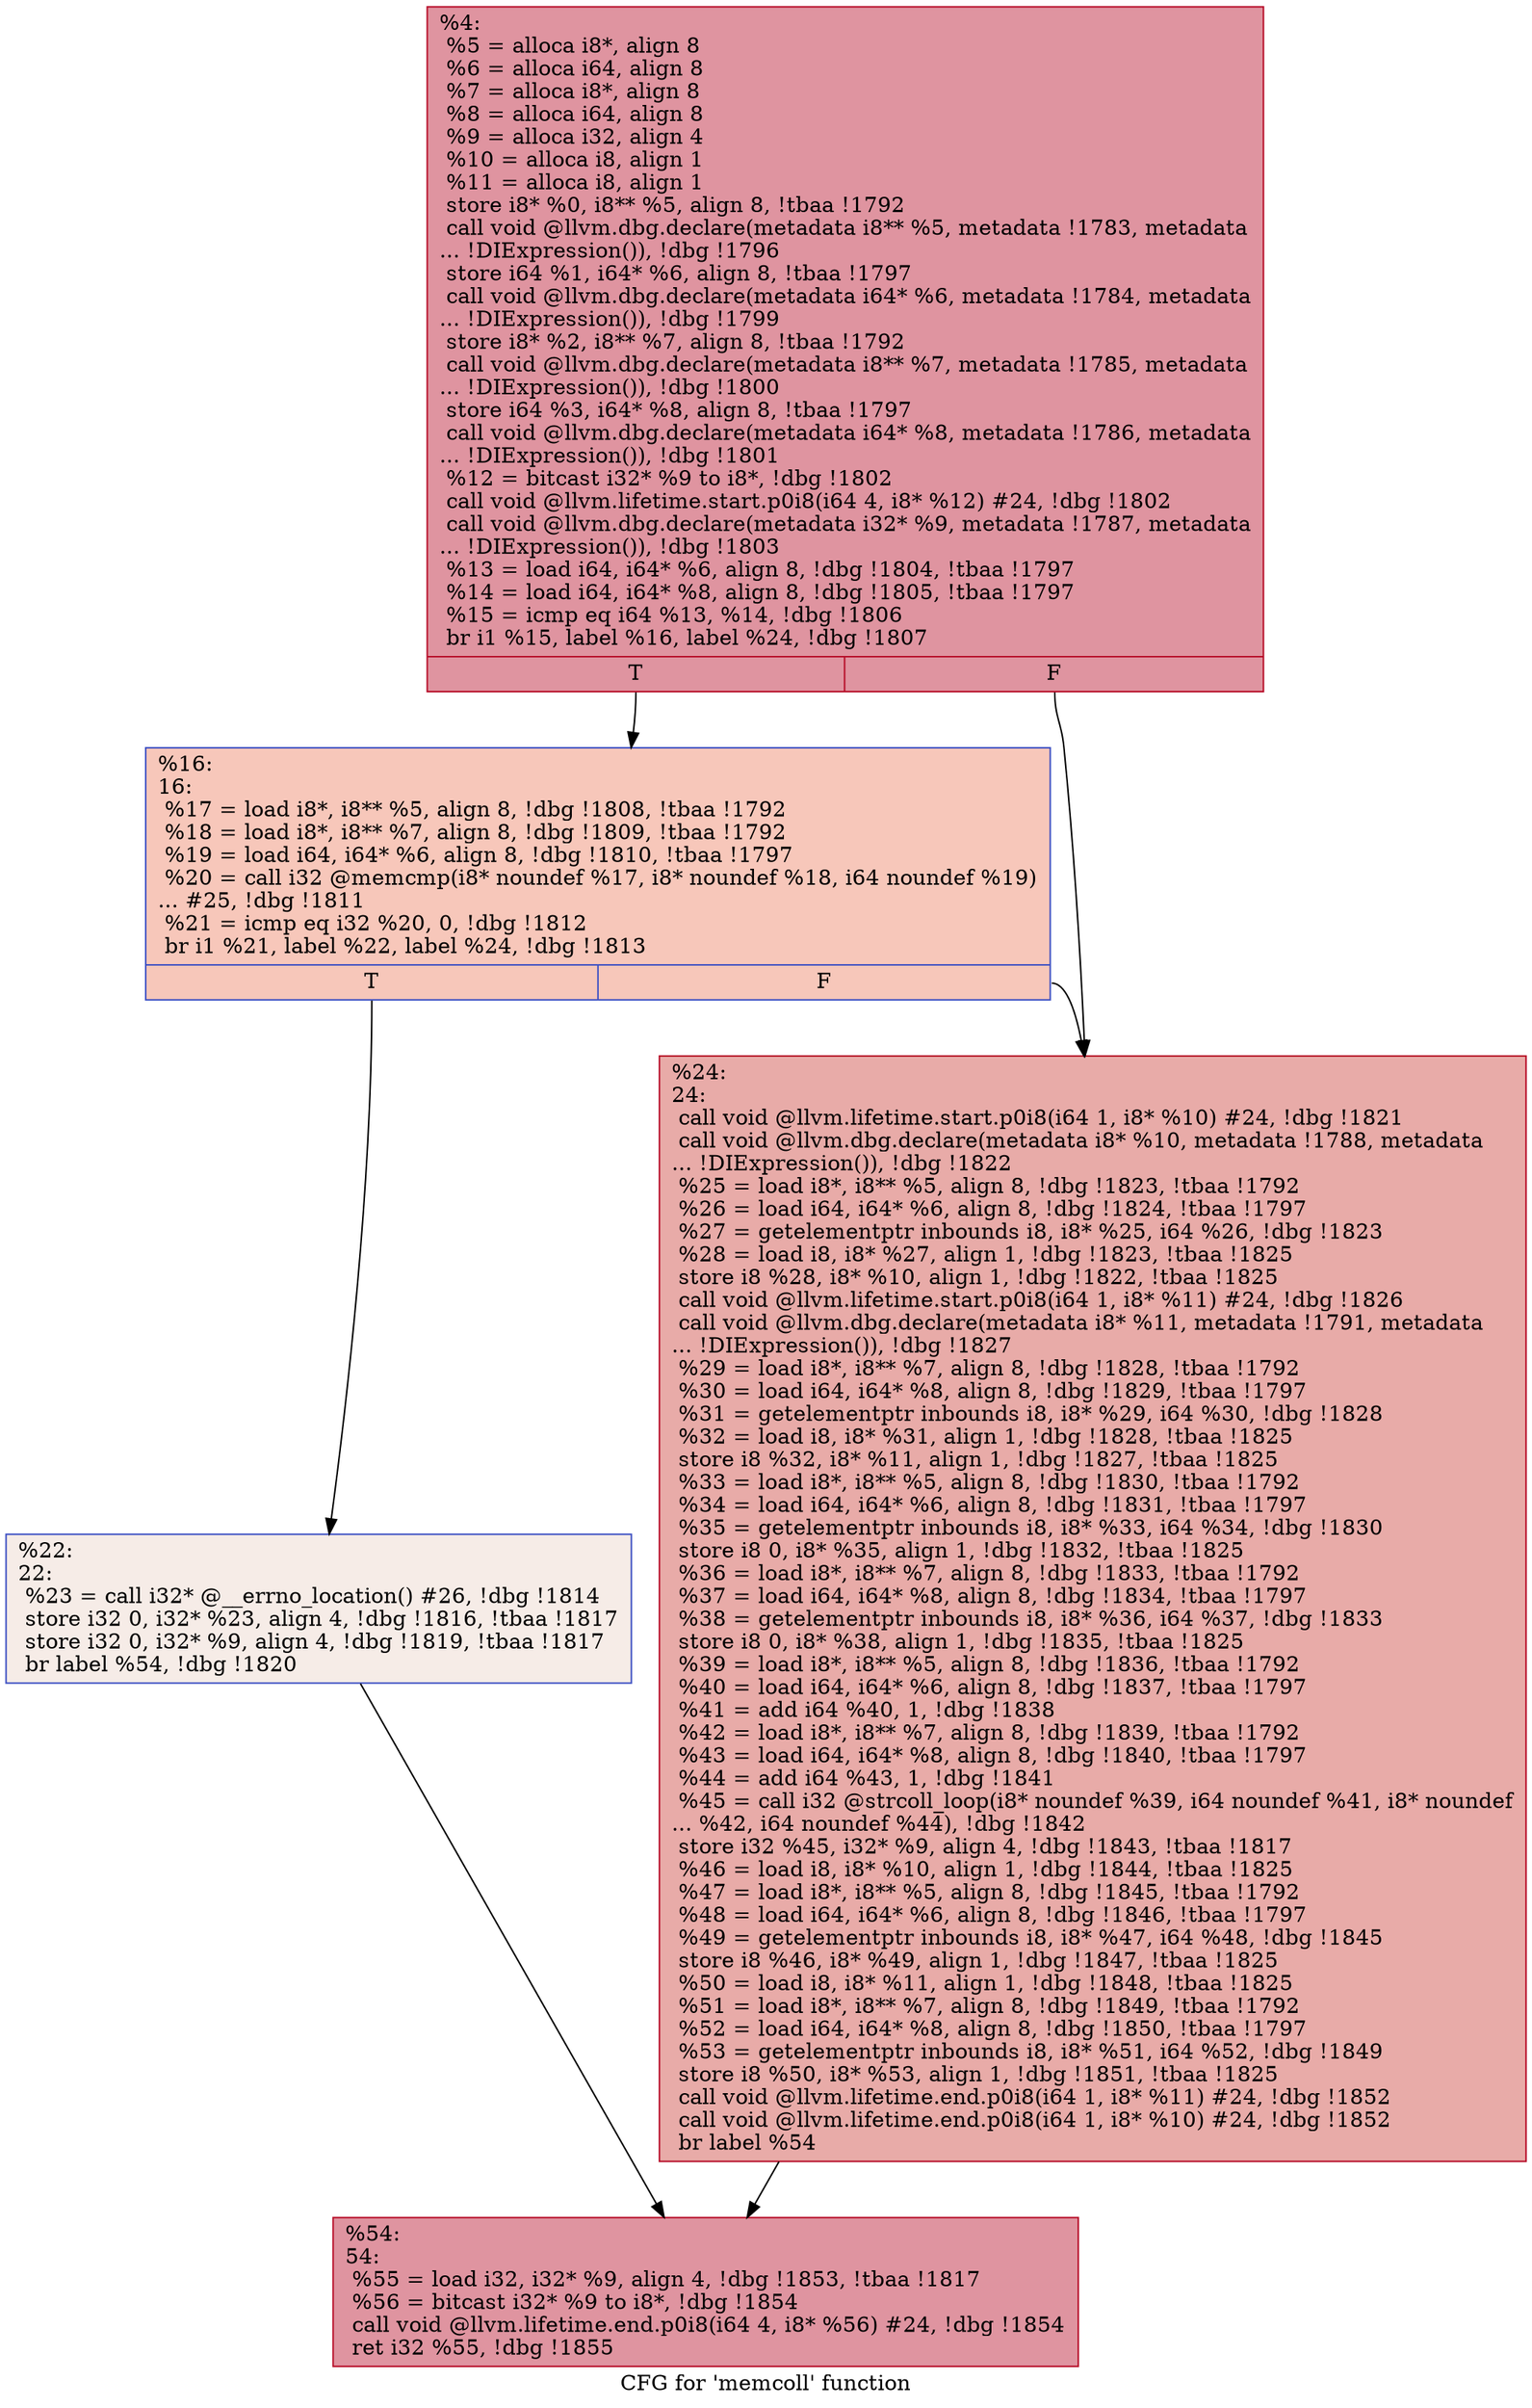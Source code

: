 digraph "CFG for 'memcoll' function" {
	label="CFG for 'memcoll' function";

	Node0x28f3ba0 [shape=record,color="#b70d28ff", style=filled, fillcolor="#b70d2870",label="{%4:\l  %5 = alloca i8*, align 8\l  %6 = alloca i64, align 8\l  %7 = alloca i8*, align 8\l  %8 = alloca i64, align 8\l  %9 = alloca i32, align 4\l  %10 = alloca i8, align 1\l  %11 = alloca i8, align 1\l  store i8* %0, i8** %5, align 8, !tbaa !1792\l  call void @llvm.dbg.declare(metadata i8** %5, metadata !1783, metadata\l... !DIExpression()), !dbg !1796\l  store i64 %1, i64* %6, align 8, !tbaa !1797\l  call void @llvm.dbg.declare(metadata i64* %6, metadata !1784, metadata\l... !DIExpression()), !dbg !1799\l  store i8* %2, i8** %7, align 8, !tbaa !1792\l  call void @llvm.dbg.declare(metadata i8** %7, metadata !1785, metadata\l... !DIExpression()), !dbg !1800\l  store i64 %3, i64* %8, align 8, !tbaa !1797\l  call void @llvm.dbg.declare(metadata i64* %8, metadata !1786, metadata\l... !DIExpression()), !dbg !1801\l  %12 = bitcast i32* %9 to i8*, !dbg !1802\l  call void @llvm.lifetime.start.p0i8(i64 4, i8* %12) #24, !dbg !1802\l  call void @llvm.dbg.declare(metadata i32* %9, metadata !1787, metadata\l... !DIExpression()), !dbg !1803\l  %13 = load i64, i64* %6, align 8, !dbg !1804, !tbaa !1797\l  %14 = load i64, i64* %8, align 8, !dbg !1805, !tbaa !1797\l  %15 = icmp eq i64 %13, %14, !dbg !1806\l  br i1 %15, label %16, label %24, !dbg !1807\l|{<s0>T|<s1>F}}"];
	Node0x28f3ba0:s0 -> Node0x2615f40;
	Node0x28f3ba0:s1 -> Node0x2615fe0;
	Node0x2615f40 [shape=record,color="#3d50c3ff", style=filled, fillcolor="#ec7f6370",label="{%16:\l16:                                               \l  %17 = load i8*, i8** %5, align 8, !dbg !1808, !tbaa !1792\l  %18 = load i8*, i8** %7, align 8, !dbg !1809, !tbaa !1792\l  %19 = load i64, i64* %6, align 8, !dbg !1810, !tbaa !1797\l  %20 = call i32 @memcmp(i8* noundef %17, i8* noundef %18, i64 noundef %19)\l... #25, !dbg !1811\l  %21 = icmp eq i32 %20, 0, !dbg !1812\l  br i1 %21, label %22, label %24, !dbg !1813\l|{<s0>T|<s1>F}}"];
	Node0x2615f40:s0 -> Node0x2615f90;
	Node0x2615f40:s1 -> Node0x2615fe0;
	Node0x2615f90 [shape=record,color="#3d50c3ff", style=filled, fillcolor="#ead5c970",label="{%22:\l22:                                               \l  %23 = call i32* @__errno_location() #26, !dbg !1814\l  store i32 0, i32* %23, align 4, !dbg !1816, !tbaa !1817\l  store i32 0, i32* %9, align 4, !dbg !1819, !tbaa !1817\l  br label %54, !dbg !1820\l}"];
	Node0x2615f90 -> Node0x2616030;
	Node0x2615fe0 [shape=record,color="#b70d28ff", style=filled, fillcolor="#cc403a70",label="{%24:\l24:                                               \l  call void @llvm.lifetime.start.p0i8(i64 1, i8* %10) #24, !dbg !1821\l  call void @llvm.dbg.declare(metadata i8* %10, metadata !1788, metadata\l... !DIExpression()), !dbg !1822\l  %25 = load i8*, i8** %5, align 8, !dbg !1823, !tbaa !1792\l  %26 = load i64, i64* %6, align 8, !dbg !1824, !tbaa !1797\l  %27 = getelementptr inbounds i8, i8* %25, i64 %26, !dbg !1823\l  %28 = load i8, i8* %27, align 1, !dbg !1823, !tbaa !1825\l  store i8 %28, i8* %10, align 1, !dbg !1822, !tbaa !1825\l  call void @llvm.lifetime.start.p0i8(i64 1, i8* %11) #24, !dbg !1826\l  call void @llvm.dbg.declare(metadata i8* %11, metadata !1791, metadata\l... !DIExpression()), !dbg !1827\l  %29 = load i8*, i8** %7, align 8, !dbg !1828, !tbaa !1792\l  %30 = load i64, i64* %8, align 8, !dbg !1829, !tbaa !1797\l  %31 = getelementptr inbounds i8, i8* %29, i64 %30, !dbg !1828\l  %32 = load i8, i8* %31, align 1, !dbg !1828, !tbaa !1825\l  store i8 %32, i8* %11, align 1, !dbg !1827, !tbaa !1825\l  %33 = load i8*, i8** %5, align 8, !dbg !1830, !tbaa !1792\l  %34 = load i64, i64* %6, align 8, !dbg !1831, !tbaa !1797\l  %35 = getelementptr inbounds i8, i8* %33, i64 %34, !dbg !1830\l  store i8 0, i8* %35, align 1, !dbg !1832, !tbaa !1825\l  %36 = load i8*, i8** %7, align 8, !dbg !1833, !tbaa !1792\l  %37 = load i64, i64* %8, align 8, !dbg !1834, !tbaa !1797\l  %38 = getelementptr inbounds i8, i8* %36, i64 %37, !dbg !1833\l  store i8 0, i8* %38, align 1, !dbg !1835, !tbaa !1825\l  %39 = load i8*, i8** %5, align 8, !dbg !1836, !tbaa !1792\l  %40 = load i64, i64* %6, align 8, !dbg !1837, !tbaa !1797\l  %41 = add i64 %40, 1, !dbg !1838\l  %42 = load i8*, i8** %7, align 8, !dbg !1839, !tbaa !1792\l  %43 = load i64, i64* %8, align 8, !dbg !1840, !tbaa !1797\l  %44 = add i64 %43, 1, !dbg !1841\l  %45 = call i32 @strcoll_loop(i8* noundef %39, i64 noundef %41, i8* noundef\l... %42, i64 noundef %44), !dbg !1842\l  store i32 %45, i32* %9, align 4, !dbg !1843, !tbaa !1817\l  %46 = load i8, i8* %10, align 1, !dbg !1844, !tbaa !1825\l  %47 = load i8*, i8** %5, align 8, !dbg !1845, !tbaa !1792\l  %48 = load i64, i64* %6, align 8, !dbg !1846, !tbaa !1797\l  %49 = getelementptr inbounds i8, i8* %47, i64 %48, !dbg !1845\l  store i8 %46, i8* %49, align 1, !dbg !1847, !tbaa !1825\l  %50 = load i8, i8* %11, align 1, !dbg !1848, !tbaa !1825\l  %51 = load i8*, i8** %7, align 8, !dbg !1849, !tbaa !1792\l  %52 = load i64, i64* %8, align 8, !dbg !1850, !tbaa !1797\l  %53 = getelementptr inbounds i8, i8* %51, i64 %52, !dbg !1849\l  store i8 %50, i8* %53, align 1, !dbg !1851, !tbaa !1825\l  call void @llvm.lifetime.end.p0i8(i64 1, i8* %11) #24, !dbg !1852\l  call void @llvm.lifetime.end.p0i8(i64 1, i8* %10) #24, !dbg !1852\l  br label %54\l}"];
	Node0x2615fe0 -> Node0x2616030;
	Node0x2616030 [shape=record,color="#b70d28ff", style=filled, fillcolor="#b70d2870",label="{%54:\l54:                                               \l  %55 = load i32, i32* %9, align 4, !dbg !1853, !tbaa !1817\l  %56 = bitcast i32* %9 to i8*, !dbg !1854\l  call void @llvm.lifetime.end.p0i8(i64 4, i8* %56) #24, !dbg !1854\l  ret i32 %55, !dbg !1855\l}"];
}

